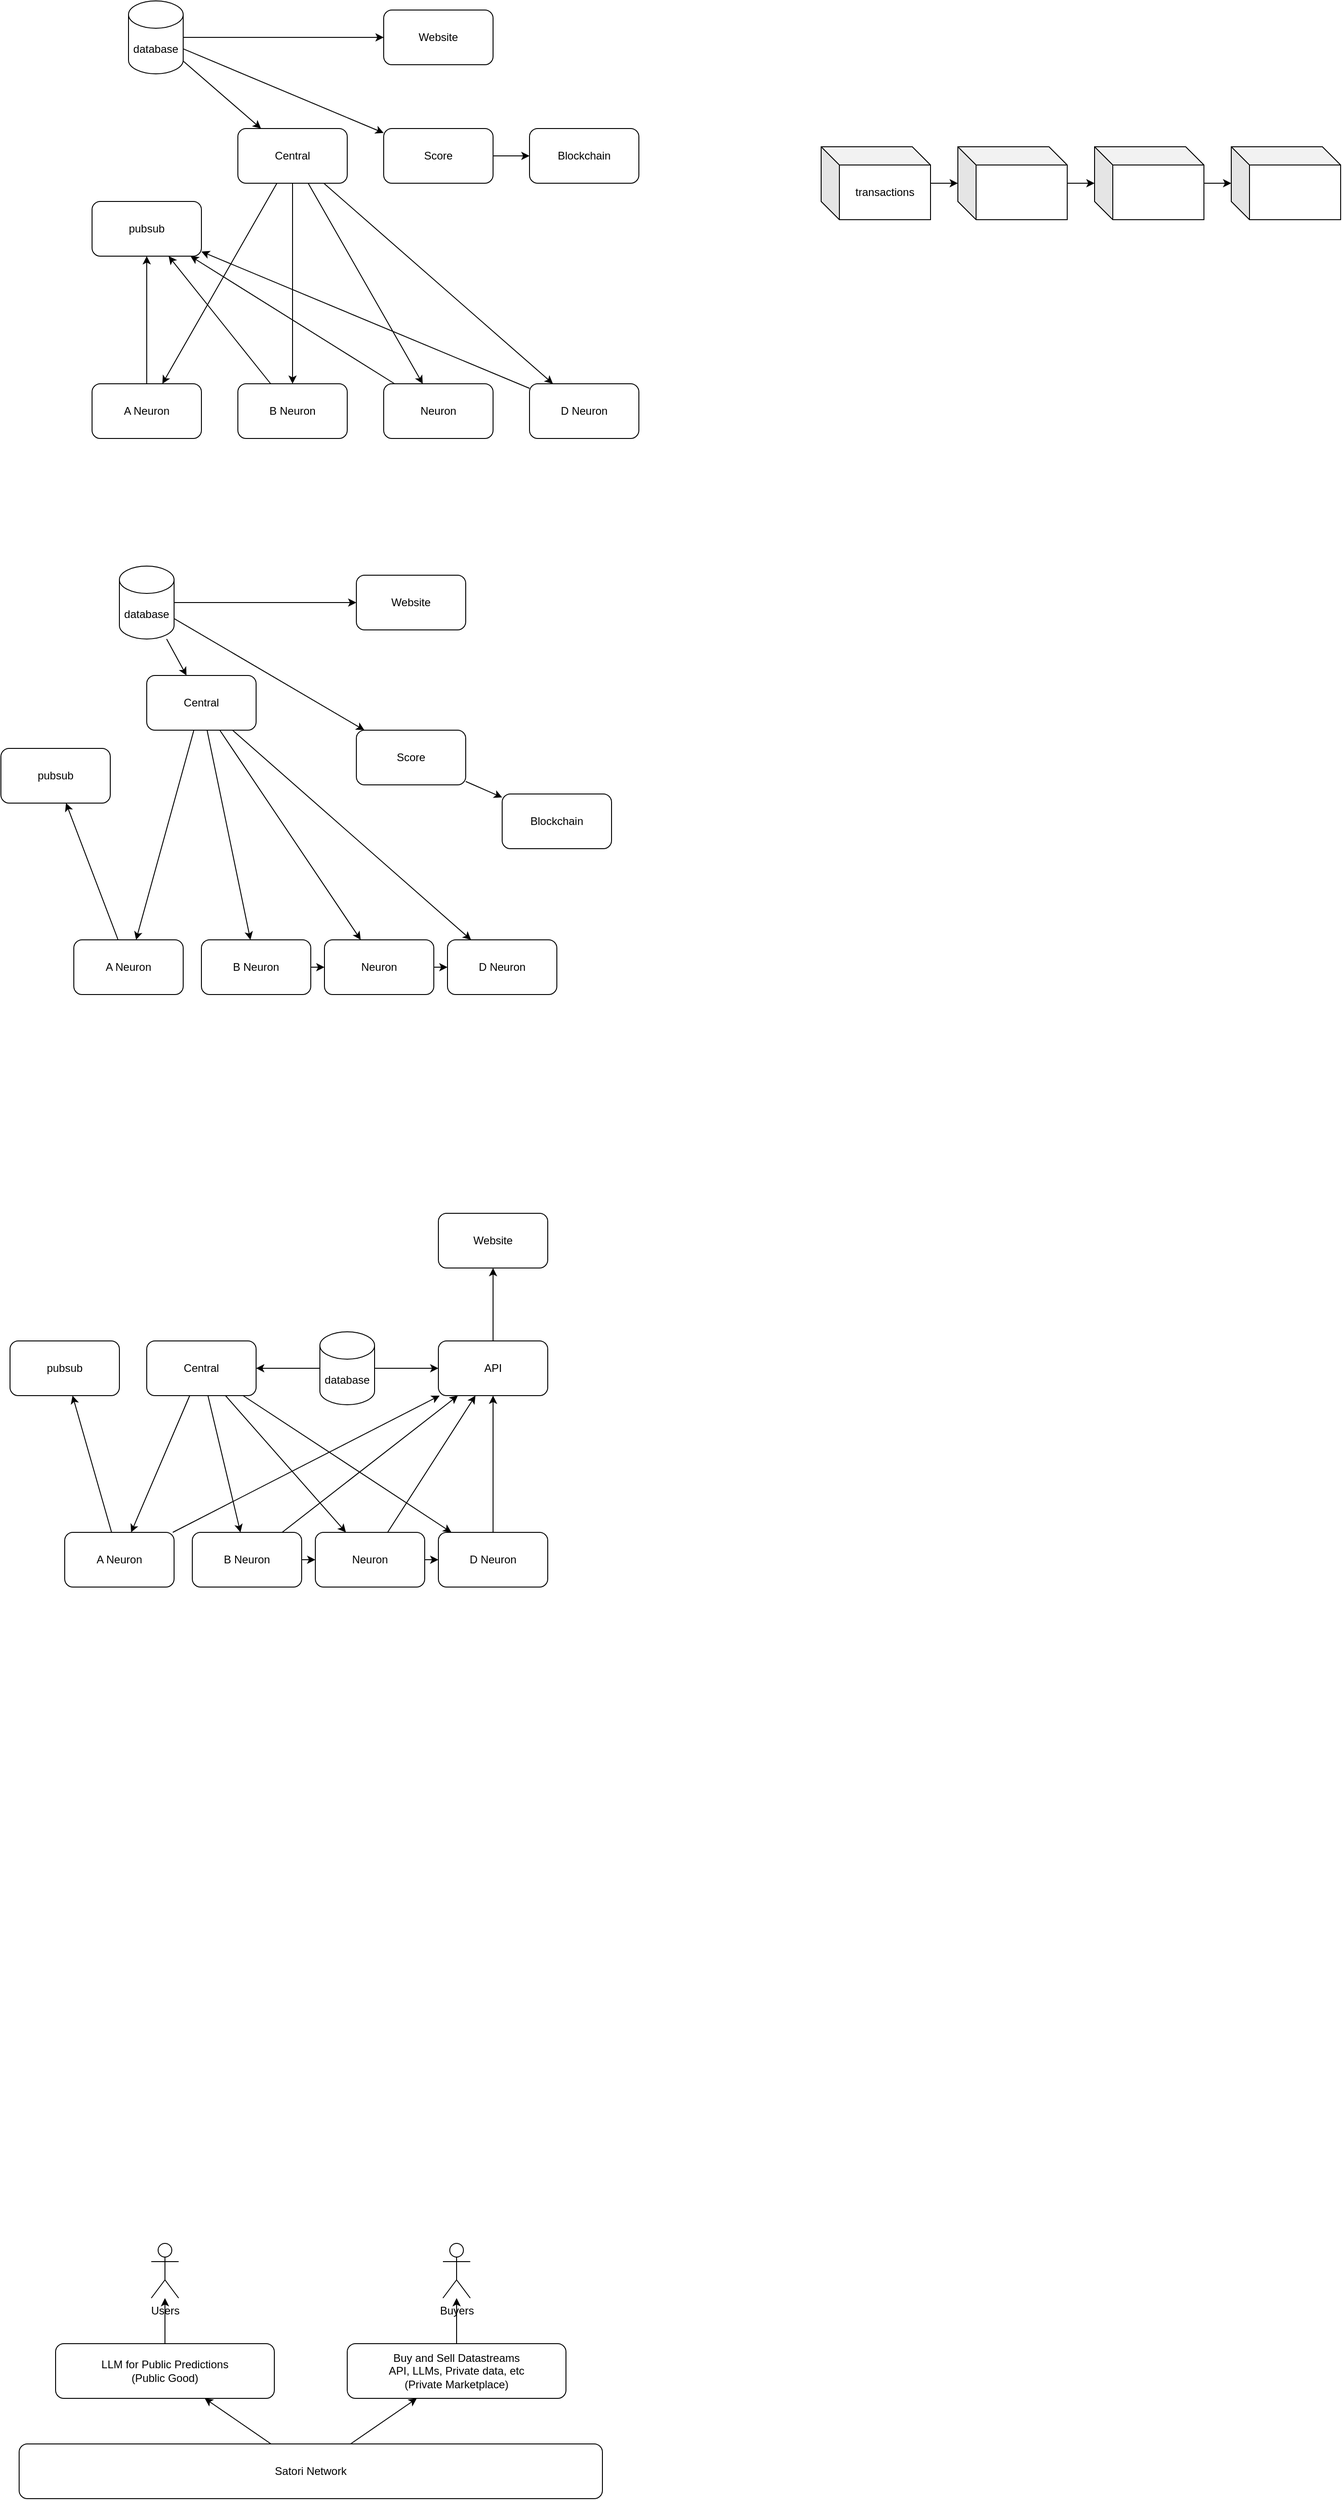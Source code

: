 <mxfile>
    <diagram id="Br9EFodGCztAGu0c4AeL" name="Page-1">
        <mxGraphModel dx="774" dy="607" grid="1" gridSize="10" guides="1" tooltips="1" connect="1" arrows="1" fold="1" page="1" pageScale="1" pageWidth="850" pageHeight="1100" math="0" shadow="0">
            <root>
                <mxCell id="0"/>
                <mxCell id="1" parent="0"/>
                <mxCell id="19" style="edgeStyle=none;html=1;" edge="1" parent="1" source="2" target="11">
                    <mxGeometry relative="1" as="geometry"/>
                </mxCell>
                <mxCell id="2" value="A Neuron" style="rounded=1;whiteSpace=wrap;html=1;" vertex="1" parent="1">
                    <mxGeometry x="160" y="460" width="120" height="60" as="geometry"/>
                </mxCell>
                <mxCell id="5" value="B Neuron" style="rounded=1;whiteSpace=wrap;html=1;" vertex="1" parent="1">
                    <mxGeometry x="320" y="460" width="120" height="60" as="geometry"/>
                </mxCell>
                <mxCell id="21" style="edgeStyle=none;html=1;" edge="1" parent="1" source="6" target="11">
                    <mxGeometry relative="1" as="geometry"/>
                </mxCell>
                <mxCell id="6" value="Neuron" style="rounded=1;whiteSpace=wrap;html=1;" vertex="1" parent="1">
                    <mxGeometry x="480" y="460" width="120" height="60" as="geometry"/>
                </mxCell>
                <mxCell id="22" style="edgeStyle=none;html=1;" edge="1" parent="1" source="7" target="11">
                    <mxGeometry relative="1" as="geometry"/>
                </mxCell>
                <mxCell id="7" value="D Neuron" style="rounded=1;whiteSpace=wrap;html=1;" vertex="1" parent="1">
                    <mxGeometry x="640" y="460" width="120" height="60" as="geometry"/>
                </mxCell>
                <mxCell id="15" style="edgeStyle=none;html=1;" edge="1" parent="1" source="8" target="2">
                    <mxGeometry relative="1" as="geometry"/>
                </mxCell>
                <mxCell id="16" style="edgeStyle=none;html=1;" edge="1" parent="1" source="8" target="5">
                    <mxGeometry relative="1" as="geometry"/>
                </mxCell>
                <mxCell id="17" style="edgeStyle=none;html=1;" edge="1" parent="1" source="8" target="6">
                    <mxGeometry relative="1" as="geometry"/>
                </mxCell>
                <mxCell id="18" style="edgeStyle=none;html=1;" edge="1" parent="1" source="8" target="7">
                    <mxGeometry relative="1" as="geometry"/>
                </mxCell>
                <mxCell id="8" value="Central" style="rounded=1;whiteSpace=wrap;html=1;" vertex="1" parent="1">
                    <mxGeometry x="320" y="180" width="120" height="60" as="geometry"/>
                </mxCell>
                <mxCell id="14" style="edgeStyle=none;html=1;" edge="1" parent="1" source="9" target="8">
                    <mxGeometry relative="1" as="geometry"/>
                </mxCell>
                <mxCell id="24" style="edgeStyle=none;html=1;" edge="1" parent="1" source="9" target="23">
                    <mxGeometry relative="1" as="geometry"/>
                </mxCell>
                <mxCell id="93" style="edgeStyle=none;html=1;" edge="1" parent="1" source="9" target="91">
                    <mxGeometry relative="1" as="geometry"/>
                </mxCell>
                <mxCell id="9" value="database" style="shape=cylinder3;whiteSpace=wrap;html=1;boundedLbl=1;backgroundOutline=1;size=15;" vertex="1" parent="1">
                    <mxGeometry x="200" y="40" width="60" height="80" as="geometry"/>
                </mxCell>
                <mxCell id="11" value="pubsub" style="rounded=1;whiteSpace=wrap;html=1;" vertex="1" parent="1">
                    <mxGeometry x="160" y="260" width="120" height="60" as="geometry"/>
                </mxCell>
                <mxCell id="20" style="edgeStyle=none;html=1;" edge="1" parent="1" source="5" target="11">
                    <mxGeometry relative="1" as="geometry"/>
                </mxCell>
                <mxCell id="26" style="edgeStyle=none;html=1;" edge="1" parent="1" source="23" target="25">
                    <mxGeometry relative="1" as="geometry"/>
                </mxCell>
                <mxCell id="23" value="Score" style="rounded=1;whiteSpace=wrap;html=1;" vertex="1" parent="1">
                    <mxGeometry x="480" y="180" width="120" height="60" as="geometry"/>
                </mxCell>
                <mxCell id="25" value="Blockchain" style="rounded=1;whiteSpace=wrap;html=1;" vertex="1" parent="1">
                    <mxGeometry x="640" y="180" width="120" height="60" as="geometry"/>
                </mxCell>
                <mxCell id="28" style="edgeStyle=none;html=1;" edge="1" parent="1" source="29" target="43">
                    <mxGeometry relative="1" as="geometry"/>
                </mxCell>
                <mxCell id="29" value="A Neuron" style="rounded=1;whiteSpace=wrap;html=1;" vertex="1" parent="1">
                    <mxGeometry x="140" y="1070" width="120" height="60" as="geometry"/>
                </mxCell>
                <mxCell id="48" style="edgeStyle=none;html=1;" edge="1" parent="1" source="30" target="32">
                    <mxGeometry relative="1" as="geometry"/>
                </mxCell>
                <mxCell id="30" value="B Neuron" style="rounded=1;whiteSpace=wrap;html=1;" vertex="1" parent="1">
                    <mxGeometry x="280" y="1070" width="120" height="60" as="geometry"/>
                </mxCell>
                <mxCell id="49" style="edgeStyle=none;html=1;" edge="1" parent="1" source="32" target="34">
                    <mxGeometry relative="1" as="geometry"/>
                </mxCell>
                <mxCell id="32" value="Neuron" style="rounded=1;whiteSpace=wrap;html=1;" vertex="1" parent="1">
                    <mxGeometry x="415" y="1070" width="120" height="60" as="geometry"/>
                </mxCell>
                <mxCell id="34" value="D Neuron" style="rounded=1;whiteSpace=wrap;html=1;" vertex="1" parent="1">
                    <mxGeometry x="550" y="1070" width="120" height="60" as="geometry"/>
                </mxCell>
                <mxCell id="35" style="edgeStyle=none;html=1;" edge="1" parent="1" source="39" target="29">
                    <mxGeometry relative="1" as="geometry"/>
                </mxCell>
                <mxCell id="36" style="edgeStyle=none;html=1;" edge="1" parent="1" source="39" target="30">
                    <mxGeometry relative="1" as="geometry"/>
                </mxCell>
                <mxCell id="37" style="edgeStyle=none;html=1;" edge="1" parent="1" source="39" target="32">
                    <mxGeometry relative="1" as="geometry"/>
                </mxCell>
                <mxCell id="38" style="edgeStyle=none;html=1;" edge="1" parent="1" source="39" target="34">
                    <mxGeometry relative="1" as="geometry"/>
                </mxCell>
                <mxCell id="39" value="Central" style="rounded=1;whiteSpace=wrap;html=1;" vertex="1" parent="1">
                    <mxGeometry x="220" y="780" width="120" height="60" as="geometry"/>
                </mxCell>
                <mxCell id="40" style="edgeStyle=none;html=1;" edge="1" parent="1" source="42" target="39">
                    <mxGeometry relative="1" as="geometry"/>
                </mxCell>
                <mxCell id="41" style="edgeStyle=none;html=1;" edge="1" parent="1" source="42" target="46">
                    <mxGeometry relative="1" as="geometry"/>
                </mxCell>
                <mxCell id="51" style="edgeStyle=none;html=1;" edge="1" parent="1" source="42" target="50">
                    <mxGeometry relative="1" as="geometry"/>
                </mxCell>
                <mxCell id="42" value="database" style="shape=cylinder3;whiteSpace=wrap;html=1;boundedLbl=1;backgroundOutline=1;size=15;" vertex="1" parent="1">
                    <mxGeometry x="190" y="660" width="60" height="80" as="geometry"/>
                </mxCell>
                <mxCell id="43" value="pubsub" style="rounded=1;whiteSpace=wrap;html=1;" vertex="1" parent="1">
                    <mxGeometry x="60" y="860" width="120" height="60" as="geometry"/>
                </mxCell>
                <mxCell id="45" style="edgeStyle=none;html=1;" edge="1" parent="1" source="46" target="47">
                    <mxGeometry relative="1" as="geometry"/>
                </mxCell>
                <mxCell id="46" value="Score" style="rounded=1;whiteSpace=wrap;html=1;" vertex="1" parent="1">
                    <mxGeometry x="450" y="840" width="120" height="60" as="geometry"/>
                </mxCell>
                <mxCell id="47" value="Blockchain" style="rounded=1;whiteSpace=wrap;html=1;" vertex="1" parent="1">
                    <mxGeometry x="610" y="910" width="120" height="60" as="geometry"/>
                </mxCell>
                <mxCell id="50" value="Website" style="rounded=1;whiteSpace=wrap;html=1;" vertex="1" parent="1">
                    <mxGeometry x="450" y="670" width="120" height="60" as="geometry"/>
                </mxCell>
                <mxCell id="52" style="edgeStyle=none;html=1;" edge="1" parent="1" source="53" target="68">
                    <mxGeometry relative="1" as="geometry"/>
                </mxCell>
                <mxCell id="74" style="edgeStyle=none;html=1;" edge="1" parent="1" source="53" target="73">
                    <mxGeometry relative="1" as="geometry"/>
                </mxCell>
                <mxCell id="53" value="A Neuron" style="rounded=1;whiteSpace=wrap;html=1;" vertex="1" parent="1">
                    <mxGeometry x="130" y="1720" width="120" height="60" as="geometry"/>
                </mxCell>
                <mxCell id="54" style="edgeStyle=none;html=1;" edge="1" parent="1" source="55" target="57">
                    <mxGeometry relative="1" as="geometry"/>
                </mxCell>
                <mxCell id="55" value="B Neuron" style="rounded=1;whiteSpace=wrap;html=1;" vertex="1" parent="1">
                    <mxGeometry x="270" y="1720" width="120" height="60" as="geometry"/>
                </mxCell>
                <mxCell id="56" style="edgeStyle=none;html=1;" edge="1" parent="1" source="57" target="58">
                    <mxGeometry relative="1" as="geometry"/>
                </mxCell>
                <mxCell id="76" style="edgeStyle=none;html=1;" edge="1" parent="1" source="57" target="73">
                    <mxGeometry relative="1" as="geometry"/>
                </mxCell>
                <mxCell id="57" value="Neuron" style="rounded=1;whiteSpace=wrap;html=1;" vertex="1" parent="1">
                    <mxGeometry x="405" y="1720" width="120" height="60" as="geometry"/>
                </mxCell>
                <mxCell id="77" style="edgeStyle=none;html=1;" edge="1" parent="1" source="58" target="73">
                    <mxGeometry relative="1" as="geometry"/>
                </mxCell>
                <mxCell id="58" value="D Neuron" style="rounded=1;whiteSpace=wrap;html=1;" vertex="1" parent="1">
                    <mxGeometry x="540" y="1720" width="120" height="60" as="geometry"/>
                </mxCell>
                <mxCell id="59" style="edgeStyle=none;html=1;" edge="1" parent="1" source="63" target="53">
                    <mxGeometry relative="1" as="geometry"/>
                </mxCell>
                <mxCell id="60" style="edgeStyle=none;html=1;" edge="1" parent="1" source="63" target="55">
                    <mxGeometry relative="1" as="geometry"/>
                </mxCell>
                <mxCell id="61" style="edgeStyle=none;html=1;" edge="1" parent="1" source="63" target="57">
                    <mxGeometry relative="1" as="geometry"/>
                </mxCell>
                <mxCell id="62" style="edgeStyle=none;html=1;" edge="1" parent="1" source="63" target="58">
                    <mxGeometry relative="1" as="geometry"/>
                </mxCell>
                <mxCell id="63" value="Central" style="rounded=1;whiteSpace=wrap;html=1;" vertex="1" parent="1">
                    <mxGeometry x="220" y="1510" width="120" height="60" as="geometry"/>
                </mxCell>
                <mxCell id="64" style="edgeStyle=none;html=1;" edge="1" parent="1" source="67" target="63">
                    <mxGeometry relative="1" as="geometry"/>
                </mxCell>
                <mxCell id="78" style="edgeStyle=none;html=1;" edge="1" parent="1" source="67" target="73">
                    <mxGeometry relative="1" as="geometry"/>
                </mxCell>
                <mxCell id="67" value="database" style="shape=cylinder3;whiteSpace=wrap;html=1;boundedLbl=1;backgroundOutline=1;size=15;" vertex="1" parent="1">
                    <mxGeometry x="410" y="1500" width="60" height="80" as="geometry"/>
                </mxCell>
                <mxCell id="68" value="pubsub" style="rounded=1;whiteSpace=wrap;html=1;" vertex="1" parent="1">
                    <mxGeometry x="70" y="1510" width="120" height="60" as="geometry"/>
                </mxCell>
                <mxCell id="72" value="Website" style="rounded=1;whiteSpace=wrap;html=1;" vertex="1" parent="1">
                    <mxGeometry x="540" y="1370" width="120" height="60" as="geometry"/>
                </mxCell>
                <mxCell id="79" style="edgeStyle=none;html=1;" edge="1" parent="1" source="73" target="72">
                    <mxGeometry relative="1" as="geometry"/>
                </mxCell>
                <mxCell id="73" value="API" style="rounded=1;whiteSpace=wrap;html=1;" vertex="1" parent="1">
                    <mxGeometry x="540" y="1510" width="120" height="60" as="geometry"/>
                </mxCell>
                <mxCell id="75" style="edgeStyle=none;html=1;" edge="1" parent="1" source="55" target="73">
                    <mxGeometry relative="1" as="geometry"/>
                </mxCell>
                <mxCell id="87" style="edgeStyle=none;html=1;" edge="1" parent="1" source="80" target="82">
                    <mxGeometry relative="1" as="geometry"/>
                </mxCell>
                <mxCell id="88" style="edgeStyle=none;html=1;" edge="1" parent="1" source="80" target="81">
                    <mxGeometry relative="1" as="geometry"/>
                </mxCell>
                <mxCell id="80" value="Satori Network" style="rounded=1;whiteSpace=wrap;html=1;" vertex="1" parent="1">
                    <mxGeometry x="80" y="2720" width="640" height="60" as="geometry"/>
                </mxCell>
                <mxCell id="89" style="edgeStyle=none;html=1;" edge="1" parent="1" source="81" target="83">
                    <mxGeometry relative="1" as="geometry"/>
                </mxCell>
                <mxCell id="81" value="LLM for Public Predictions&lt;div&gt;(Public Good)&lt;/div&gt;" style="rounded=1;whiteSpace=wrap;html=1;" vertex="1" parent="1">
                    <mxGeometry x="120" y="2610" width="240" height="60" as="geometry"/>
                </mxCell>
                <mxCell id="90" style="edgeStyle=none;html=1;" edge="1" parent="1" source="82" target="84">
                    <mxGeometry relative="1" as="geometry"/>
                </mxCell>
                <mxCell id="82" value="&lt;div&gt;Buy and Sell Datastreams&lt;/div&gt;&lt;div&gt;API, LLMs, Private data, etc&lt;/div&gt;(Private Marketplace)" style="rounded=1;whiteSpace=wrap;html=1;" vertex="1" parent="1">
                    <mxGeometry x="440" y="2610" width="240" height="60" as="geometry"/>
                </mxCell>
                <mxCell id="83" value="Users" style="shape=umlActor;verticalLabelPosition=bottom;verticalAlign=top;html=1;outlineConnect=0;" vertex="1" parent="1">
                    <mxGeometry x="225" y="2500" width="30" height="60" as="geometry"/>
                </mxCell>
                <mxCell id="84" value="Buyers" style="shape=umlActor;verticalLabelPosition=bottom;verticalAlign=top;html=1;outlineConnect=0;" vertex="1" parent="1">
                    <mxGeometry x="545" y="2500" width="30" height="60" as="geometry"/>
                </mxCell>
                <mxCell id="91" value="Website" style="rounded=1;whiteSpace=wrap;html=1;" vertex="1" parent="1">
                    <mxGeometry x="480" y="50" width="120" height="60" as="geometry"/>
                </mxCell>
                <mxCell id="94" value="" style="shape=cube;whiteSpace=wrap;html=1;boundedLbl=1;backgroundOutline=1;darkOpacity=0.05;darkOpacity2=0.1;" vertex="1" parent="1">
                    <mxGeometry x="1410" y="200" width="120" height="80" as="geometry"/>
                </mxCell>
                <mxCell id="100" style="edgeStyle=none;html=1;" edge="1" parent="1" source="95" target="94">
                    <mxGeometry relative="1" as="geometry"/>
                </mxCell>
                <mxCell id="95" value="" style="shape=cube;whiteSpace=wrap;html=1;boundedLbl=1;backgroundOutline=1;darkOpacity=0.05;darkOpacity2=0.1;" vertex="1" parent="1">
                    <mxGeometry x="1260" y="200" width="120" height="80" as="geometry"/>
                </mxCell>
                <mxCell id="99" style="edgeStyle=none;html=1;" edge="1" parent="1" source="96" target="95">
                    <mxGeometry relative="1" as="geometry"/>
                </mxCell>
                <mxCell id="96" value="" style="shape=cube;whiteSpace=wrap;html=1;boundedLbl=1;backgroundOutline=1;darkOpacity=0.05;darkOpacity2=0.1;" vertex="1" parent="1">
                    <mxGeometry x="1110" y="200" width="120" height="80" as="geometry"/>
                </mxCell>
                <mxCell id="98" style="edgeStyle=none;html=1;" edge="1" parent="1" source="97" target="96">
                    <mxGeometry relative="1" as="geometry"/>
                </mxCell>
                <mxCell id="97" value="transactions" style="shape=cube;whiteSpace=wrap;html=1;boundedLbl=1;backgroundOutline=1;darkOpacity=0.05;darkOpacity2=0.1;" vertex="1" parent="1">
                    <mxGeometry x="960" y="200" width="120" height="80" as="geometry"/>
                </mxCell>
            </root>
        </mxGraphModel>
    </diagram>
</mxfile>
